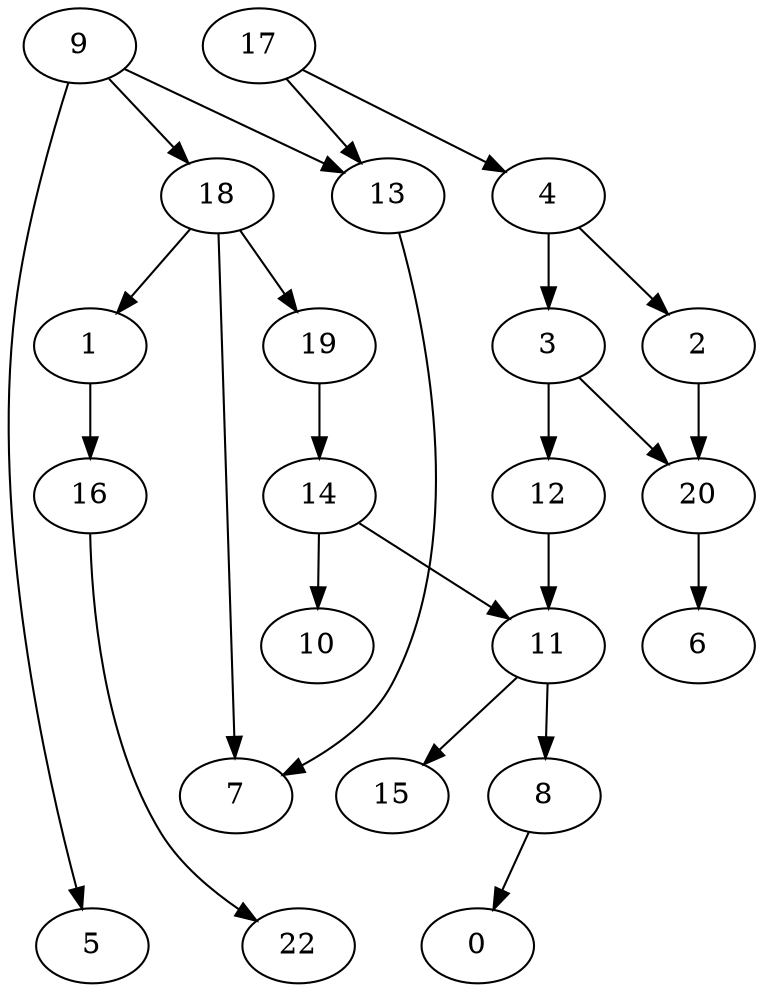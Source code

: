 digraph G {
    1;
    16;
    22;
    2;
    20;
    6;
    3;
    12;
    11;
    8;
    15;
    4;
    0;
    9;
    5;
    13;
    18;
    7;
    19;
    14;
    10;
    17;
    1 -> 16 [weight=0];
    16 -> 22 [weight=0];
    2 -> 20 [weight=0];
    20 -> 6 [weight=1];
    3 -> 20 [weight=0];
    3 -> 12 [weight=0];
    12 -> 11 [weight=0];
    11 -> 8 [weight=0];
    11 -> 15 [weight=0];
    8 -> 0 [weight=0];
    4 -> 2 [weight=0];
    4 -> 3 [weight=1];
    9 -> 5 [weight=0];
    9 -> 13 [weight=0];
    9 -> 18 [weight=0];
    13 -> 7 [weight=0];
    18 -> 1 [weight=0];
    18 -> 7 [weight=0];
    18 -> 19 [weight=0];
    19 -> 14 [weight=0];
    14 -> 11 [weight=0];
    14 -> 10 [weight=0];
    17 -> 4 [weight=0];
    17 -> 13 [weight=0];
}
